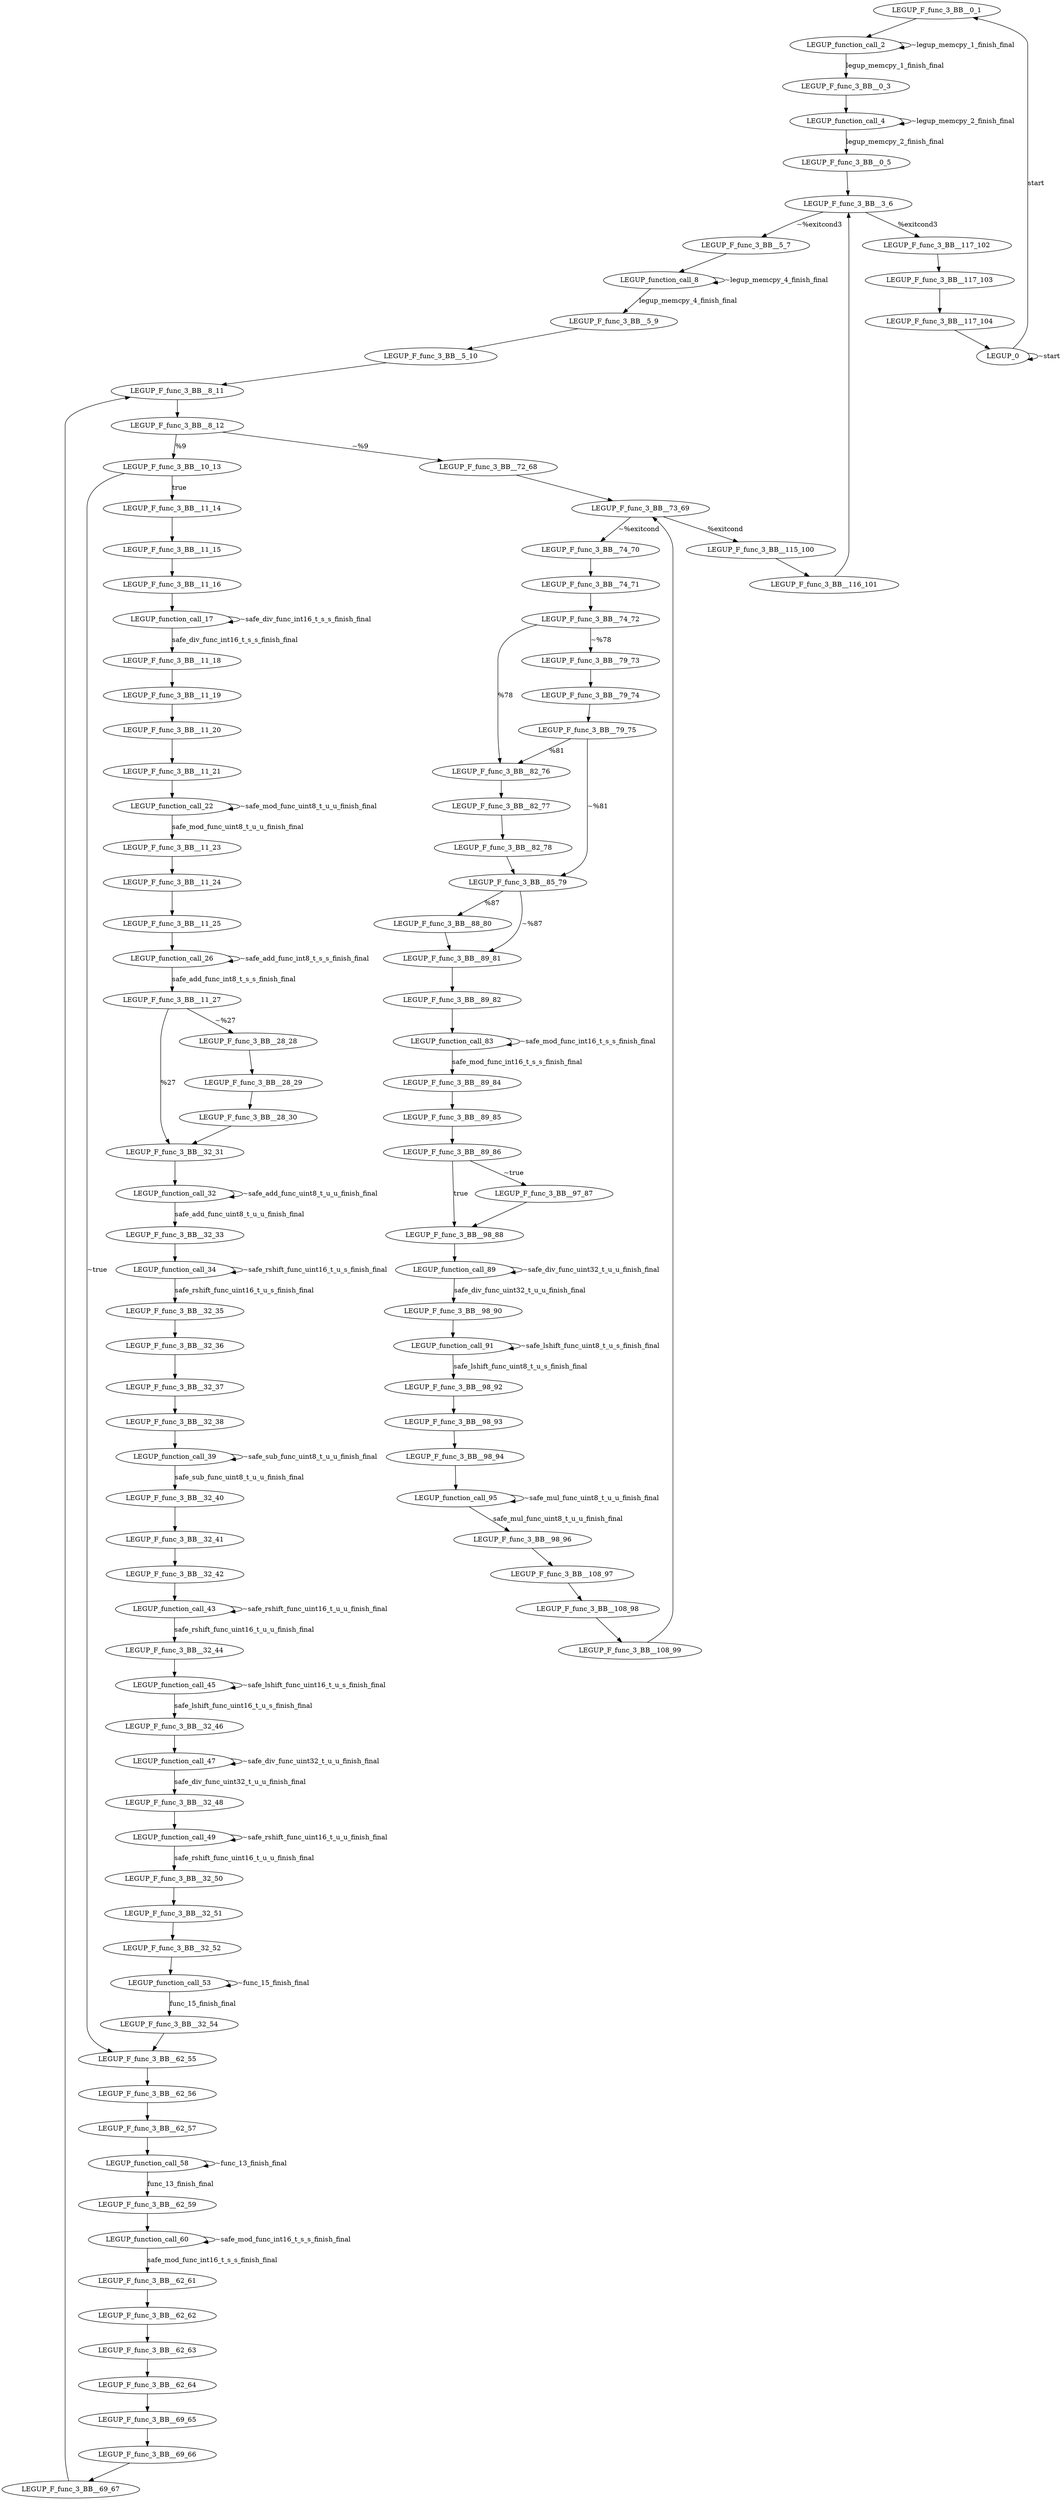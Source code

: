 digraph {
Node0x31ab070[label="LEGUP_F_func_3_BB__0_1"];
Node0x31aaed0[label="LEGUP_0"];
Node0x31aaed0 -> Node0x31ab070[label="start"];
Node0x31aaed0 -> Node0x31aaed0[label="~start"];
Node0x34cbf20[label="LEGUP_function_call_2"];
Node0x31ab070 -> Node0x34cbf20;
Node0x31e4d90[label="LEGUP_F_func_3_BB__0_3"];
Node0x34cbf20 -> Node0x31e4d90[label="legup_memcpy_1_finish_final"];
Node0x34cbf20 -> Node0x34cbf20[label="~legup_memcpy_1_finish_final"];
Node0x34d2d80[label="LEGUP_function_call_4"];
Node0x31e4d90 -> Node0x34d2d80;
Node0x31e4ed0[label="LEGUP_F_func_3_BB__0_5"];
Node0x34d2d80 -> Node0x31e4ed0[label="legup_memcpy_2_finish_final"];
Node0x34d2d80 -> Node0x34d2d80[label="~legup_memcpy_2_finish_final"];
Node0x31e2a90[label="LEGUP_F_func_3_BB__3_6"];
Node0x31e4ed0 -> Node0x31e2a90;
Node0x31e4b90[label="LEGUP_F_func_3_BB__117_102"];
Node0x31e2a90 -> Node0x31e4b90[label="%exitcond3"];
Node0x31e2c10[label="LEGUP_F_func_3_BB__5_7"];
Node0x31e2a90 -> Node0x31e2c10[label="~%exitcond3"];
Node0x34d94b0[label="LEGUP_function_call_8"];
Node0x31e2c10 -> Node0x34d94b0;
Node0x31e6090[label="LEGUP_F_func_3_BB__5_9"];
Node0x34d94b0 -> Node0x31e6090[label="legup_memcpy_4_finish_final"];
Node0x34d94b0 -> Node0x34d94b0[label="~legup_memcpy_4_finish_final"];
Node0x31e6160[label="LEGUP_F_func_3_BB__5_10"];
Node0x31e6090 -> Node0x31e6160;
Node0x31e2d90[label="LEGUP_F_func_3_BB__8_11"];
Node0x31e6160 -> Node0x31e2d90;
Node0x31e62f0[label="LEGUP_F_func_3_BB__8_12"];
Node0x31e2d90 -> Node0x31e62f0;
Node0x31e2f10[label="LEGUP_F_func_3_BB__10_13"];
Node0x31e62f0 -> Node0x31e2f10[label="%9"];
Node0x31e3810[label="LEGUP_F_func_3_BB__72_68"];
Node0x31e62f0 -> Node0x31e3810[label="~%9"];
Node0x31e3090[label="LEGUP_F_func_3_BB__11_14"];
Node0x31e2f10 -> Node0x31e3090[label="true"];
Node0x31e3510[label="LEGUP_F_func_3_BB__62_55"];
Node0x31e2f10 -> Node0x31e3510[label="~true"];
Node0x31e6540[label="LEGUP_F_func_3_BB__11_15"];
Node0x31e3090 -> Node0x31e6540;
Node0x31e6610[label="LEGUP_F_func_3_BB__11_16"];
Node0x31e6540 -> Node0x31e6610;
Node0x34e0190[label="LEGUP_function_call_17"];
Node0x31e6610 -> Node0x34e0190;
Node0x31e66e0[label="LEGUP_F_func_3_BB__11_18"];
Node0x34e0190 -> Node0x31e66e0[label="safe_div_func_int16_t_s_s_finish_final"];
Node0x34e0190 -> Node0x34e0190[label="~safe_div_func_int16_t_s_s_finish_final"];
Node0x31e67b0[label="LEGUP_F_func_3_BB__11_19"];
Node0x31e66e0 -> Node0x31e67b0;
Node0x31e6880[label="LEGUP_F_func_3_BB__11_20"];
Node0x31e67b0 -> Node0x31e6880;
Node0x31e6980[label="LEGUP_F_func_3_BB__11_21"];
Node0x31e6880 -> Node0x31e6980;
Node0x34e6b30[label="LEGUP_function_call_22"];
Node0x31e6980 -> Node0x34e6b30;
Node0x31e6a80[label="LEGUP_F_func_3_BB__11_23"];
Node0x34e6b30 -> Node0x31e6a80[label="safe_mod_func_uint8_t_u_u_finish_final"];
Node0x34e6b30 -> Node0x34e6b30[label="~safe_mod_func_uint8_t_u_u_finish_final"];
Node0x31e6b80[label="LEGUP_F_func_3_BB__11_24"];
Node0x31e6a80 -> Node0x31e6b80;
Node0x31e6c80[label="LEGUP_F_func_3_BB__11_25"];
Node0x31e6b80 -> Node0x31e6c80;
Node0x34ede40[label="LEGUP_function_call_26"];
Node0x31e6c80 -> Node0x34ede40;
Node0x31e6d80[label="LEGUP_F_func_3_BB__11_27"];
Node0x34ede40 -> Node0x31e6d80[label="safe_add_func_int8_t_s_s_finish_final"];
Node0x34ede40 -> Node0x34ede40[label="~safe_add_func_int8_t_s_s_finish_final"];
Node0x31e3390[label="LEGUP_F_func_3_BB__32_31"];
Node0x31e6d80 -> Node0x31e3390[label="%27"];
Node0x31e3210[label="LEGUP_F_func_3_BB__28_28"];
Node0x31e6d80 -> Node0x31e3210[label="~%27"];
Node0x31e73f0[label="LEGUP_F_func_3_BB__28_29"];
Node0x31e3210 -> Node0x31e73f0;
Node0x31e74c0[label="LEGUP_F_func_3_BB__28_30"];
Node0x31e73f0 -> Node0x31e74c0;
Node0x31e74c0 -> Node0x31e3390;
Node0x34f47c0[label="LEGUP_function_call_32"];
Node0x31e3390 -> Node0x34f47c0;
Node0x31e59b0[label="LEGUP_F_func_3_BB__32_33"];
Node0x34f47c0 -> Node0x31e59b0[label="safe_add_func_uint8_t_u_u_finish_final"];
Node0x34f47c0 -> Node0x34f47c0[label="~safe_add_func_uint8_t_u_u_finish_final"];
Node0x34fb580[label="LEGUP_function_call_34"];
Node0x31e59b0 -> Node0x34fb580;
Node0x31e5a80[label="LEGUP_F_func_3_BB__32_35"];
Node0x34fb580 -> Node0x31e5a80[label="safe_rshift_func_uint16_t_u_s_finish_final"];
Node0x34fb580 -> Node0x34fb580[label="~safe_rshift_func_uint16_t_u_s_finish_final"];
Node0x31e5b80[label="LEGUP_F_func_3_BB__32_36"];
Node0x31e5a80 -> Node0x31e5b80;
Node0x31e4fd0[label="LEGUP_F_func_3_BB__32_37"];
Node0x31e5b80 -> Node0x31e4fd0;
Node0x31e50d0[label="LEGUP_F_func_3_BB__32_38"];
Node0x31e4fd0 -> Node0x31e50d0;
Node0x35022b0[label="LEGUP_function_call_39"];
Node0x31e50d0 -> Node0x35022b0;
Node0x31e51d0[label="LEGUP_F_func_3_BB__32_40"];
Node0x35022b0 -> Node0x31e51d0[label="safe_sub_func_uint8_t_u_u_finish_final"];
Node0x35022b0 -> Node0x35022b0[label="~safe_sub_func_uint8_t_u_u_finish_final"];
Node0x31e52d0[label="LEGUP_F_func_3_BB__32_41"];
Node0x31e51d0 -> Node0x31e52d0;
Node0x31e53d0[label="LEGUP_F_func_3_BB__32_42"];
Node0x31e52d0 -> Node0x31e53d0;
Node0x3509e60[label="LEGUP_function_call_43"];
Node0x31e53d0 -> Node0x3509e60;
Node0x31e54d0[label="LEGUP_F_func_3_BB__32_44"];
Node0x3509e60 -> Node0x31e54d0[label="safe_rshift_func_uint16_t_u_u_finish_final"];
Node0x3509e60 -> Node0x3509e60[label="~safe_rshift_func_uint16_t_u_u_finish_final"];
Node0x35107f0[label="LEGUP_function_call_45"];
Node0x31e54d0 -> Node0x35107f0;
Node0x31e55d0[label="LEGUP_F_func_3_BB__32_46"];
Node0x35107f0 -> Node0x31e55d0[label="safe_lshift_func_uint16_t_u_s_finish_final"];
Node0x35107f0 -> Node0x35107f0[label="~safe_lshift_func_uint16_t_u_s_finish_final"];
Node0x3517200[label="LEGUP_function_call_47"];
Node0x31e55d0 -> Node0x3517200;
Node0x31e56d0[label="LEGUP_F_func_3_BB__32_48"];
Node0x3517200 -> Node0x31e56d0[label="safe_div_func_uint32_t_u_u_finish_final"];
Node0x3517200 -> Node0x3517200[label="~safe_div_func_uint32_t_u_u_finish_final"];
Node0x351dc50[label="LEGUP_function_call_49"];
Node0x31e56d0 -> Node0x351dc50;
Node0x31e86c0[label="LEGUP_F_func_3_BB__32_50"];
Node0x351dc50 -> Node0x31e86c0[label="safe_rshift_func_uint16_t_u_u_finish_final"];
Node0x351dc50 -> Node0x351dc50[label="~safe_rshift_func_uint16_t_u_u_finish_final"];
Node0x31e87c0[label="LEGUP_F_func_3_BB__32_51"];
Node0x31e86c0 -> Node0x31e87c0;
Node0x31e88c0[label="LEGUP_F_func_3_BB__32_52"];
Node0x31e87c0 -> Node0x31e88c0;
Node0x3522320[label="LEGUP_function_call_53"];
Node0x31e88c0 -> Node0x3522320;
Node0x31e89c0[label="LEGUP_F_func_3_BB__32_54"];
Node0x3522320 -> Node0x31e89c0[label="func_15_finish_final"];
Node0x3522320 -> Node0x3522320[label="~func_15_finish_final"];
Node0x31e89c0 -> Node0x31e3510;
Node0x31d9aa0[label="LEGUP_F_func_3_BB__62_56"];
Node0x31e3510 -> Node0x31d9aa0;
Node0x31d9b70[label="LEGUP_F_func_3_BB__62_57"];
Node0x31d9aa0 -> Node0x31d9b70;
Node0x3529120[label="LEGUP_function_call_58"];
Node0x31d9b70 -> Node0x3529120;
Node0x31d9c40[label="LEGUP_F_func_3_BB__62_59"];
Node0x3529120 -> Node0x31d9c40[label="func_13_finish_final"];
Node0x3529120 -> Node0x3529120[label="~func_13_finish_final"];
Node0x352f320[label="LEGUP_function_call_60"];
Node0x31d9c40 -> Node0x352f320;
Node0x31d9d10[label="LEGUP_F_func_3_BB__62_61"];
Node0x352f320 -> Node0x31d9d10[label="safe_mod_func_int16_t_s_s_finish_final"];
Node0x352f320 -> Node0x352f320[label="~safe_mod_func_int16_t_s_s_finish_final"];
Node0x31d9de0[label="LEGUP_F_func_3_BB__62_62"];
Node0x31d9d10 -> Node0x31d9de0;
Node0x31d9eb0[label="LEGUP_F_func_3_BB__62_63"];
Node0x31d9de0 -> Node0x31d9eb0;
Node0x31d9fb0[label="LEGUP_F_func_3_BB__62_64"];
Node0x31d9eb0 -> Node0x31d9fb0;
Node0x31e3690[label="LEGUP_F_func_3_BB__69_65"];
Node0x31d9fb0 -> Node0x31e3690;
Node0x31da270[label="LEGUP_F_func_3_BB__69_66"];
Node0x31e3690 -> Node0x31da270;
Node0x31da340[label="LEGUP_F_func_3_BB__69_67"];
Node0x31da270 -> Node0x31da340;
Node0x31da340 -> Node0x31e2d90;
Node0x31e3990[label="LEGUP_F_func_3_BB__73_69"];
Node0x31e3810 -> Node0x31e3990;
Node0x31e4890[label="LEGUP_F_func_3_BB__115_100"];
Node0x31e3990 -> Node0x31e4890[label="%exitcond"];
Node0x31e3b10[label="LEGUP_F_func_3_BB__74_70"];
Node0x31e3990 -> Node0x31e3b10[label="~%exitcond"];
Node0x31da5e0[label="LEGUP_F_func_3_BB__74_71"];
Node0x31e3b10 -> Node0x31da5e0;
Node0x31da6b0[label="LEGUP_F_func_3_BB__74_72"];
Node0x31da5e0 -> Node0x31da6b0;
Node0x31e3e10[label="LEGUP_F_func_3_BB__82_76"];
Node0x31da6b0 -> Node0x31e3e10[label="%78"];
Node0x31e3c90[label="LEGUP_F_func_3_BB__79_73"];
Node0x31da6b0 -> Node0x31e3c90[label="~%78"];
Node0x31d9860[label="LEGUP_F_func_3_BB__79_74"];
Node0x31e3c90 -> Node0x31d9860;
Node0x31d9930[label="LEGUP_F_func_3_BB__79_75"];
Node0x31d9860 -> Node0x31d9930;
Node0x31d9930 -> Node0x31e3e10[label="%81"];
Node0x31e3f90[label="LEGUP_F_func_3_BB__85_79"];
Node0x31d9930 -> Node0x31e3f90[label="~%81"];
Node0x31e7770[label="LEGUP_F_func_3_BB__82_77"];
Node0x31e3e10 -> Node0x31e7770;
Node0x31e7840[label="LEGUP_F_func_3_BB__82_78"];
Node0x31e7770 -> Node0x31e7840;
Node0x31e7840 -> Node0x31e3f90;
Node0x31e4110[label="LEGUP_F_func_3_BB__88_80"];
Node0x31e3f90 -> Node0x31e4110[label="%87"];
Node0x31e4290[label="LEGUP_F_func_3_BB__89_81"];
Node0x31e3f90 -> Node0x31e4290[label="~%87"];
Node0x31e4110 -> Node0x31e4290;
Node0x31e7a90[label="LEGUP_F_func_3_BB__89_82"];
Node0x31e4290 -> Node0x31e7a90;
Node0x3536d10[label="LEGUP_function_call_83"];
Node0x31e7a90 -> Node0x3536d10;
Node0x31e7b60[label="LEGUP_F_func_3_BB__89_84"];
Node0x3536d10 -> Node0x31e7b60[label="safe_mod_func_int16_t_s_s_finish_final"];
Node0x3536d10 -> Node0x3536d10[label="~safe_mod_func_int16_t_s_s_finish_final"];
Node0x31e7c30[label="LEGUP_F_func_3_BB__89_85"];
Node0x31e7b60 -> Node0x31e7c30;
Node0x31e7d00[label="LEGUP_F_func_3_BB__89_86"];
Node0x31e7c30 -> Node0x31e7d00;
Node0x31e4590[label="LEGUP_F_func_3_BB__98_88"];
Node0x31e7d00 -> Node0x31e4590[label="true"];
Node0x31e4410[label="LEGUP_F_func_3_BB__97_87"];
Node0x31e7d00 -> Node0x31e4410[label="~true"];
Node0x31e4410 -> Node0x31e4590;
Node0x353d460[label="LEGUP_function_call_89"];
Node0x31e4590 -> Node0x353d460;
Node0x31e8030[label="LEGUP_F_func_3_BB__98_90"];
Node0x353d460 -> Node0x31e8030[label="safe_div_func_uint32_t_u_u_finish_final"];
Node0x353d460 -> Node0x353d460[label="~safe_div_func_uint32_t_u_u_finish_final"];
Node0x3541cf0[label="LEGUP_function_call_91"];
Node0x31e8030 -> Node0x3541cf0;
Node0x31e8100[label="LEGUP_F_func_3_BB__98_92"];
Node0x3541cf0 -> Node0x31e8100[label="safe_lshift_func_uint8_t_u_s_finish_final"];
Node0x3541cf0 -> Node0x3541cf0[label="~safe_lshift_func_uint8_t_u_s_finish_final"];
Node0x31e81d0[label="LEGUP_F_func_3_BB__98_93"];
Node0x31e8100 -> Node0x31e81d0;
Node0x31e82a0[label="LEGUP_F_func_3_BB__98_94"];
Node0x31e81d0 -> Node0x31e82a0;
Node0x35485b0[label="LEGUP_function_call_95"];
Node0x31e82a0 -> Node0x35485b0;
Node0x31e8370[label="LEGUP_F_func_3_BB__98_96"];
Node0x35485b0 -> Node0x31e8370[label="safe_mul_func_uint8_t_u_u_finish_final"];
Node0x35485b0 -> Node0x35485b0[label="~safe_mul_func_uint8_t_u_u_finish_final"];
Node0x31e4710[label="LEGUP_F_func_3_BB__108_97"];
Node0x31e8370 -> Node0x31e4710;
Node0x31dc7c0[label="LEGUP_F_func_3_BB__108_98"];
Node0x31e4710 -> Node0x31dc7c0;
Node0x31dc890[label="LEGUP_F_func_3_BB__108_99"];
Node0x31dc7c0 -> Node0x31dc890;
Node0x31dc890 -> Node0x31e3990;
Node0x31e4a10[label="LEGUP_F_func_3_BB__116_101"];
Node0x31e4890 -> Node0x31e4a10;
Node0x31e4a10 -> Node0x31e2a90;
Node0x31dcb20[label="LEGUP_F_func_3_BB__117_103"];
Node0x31e4b90 -> Node0x31dcb20;
Node0x31dcbf0[label="LEGUP_F_func_3_BB__117_104"];
Node0x31dcb20 -> Node0x31dcbf0;
Node0x31dcbf0 -> Node0x31aaed0;
}
